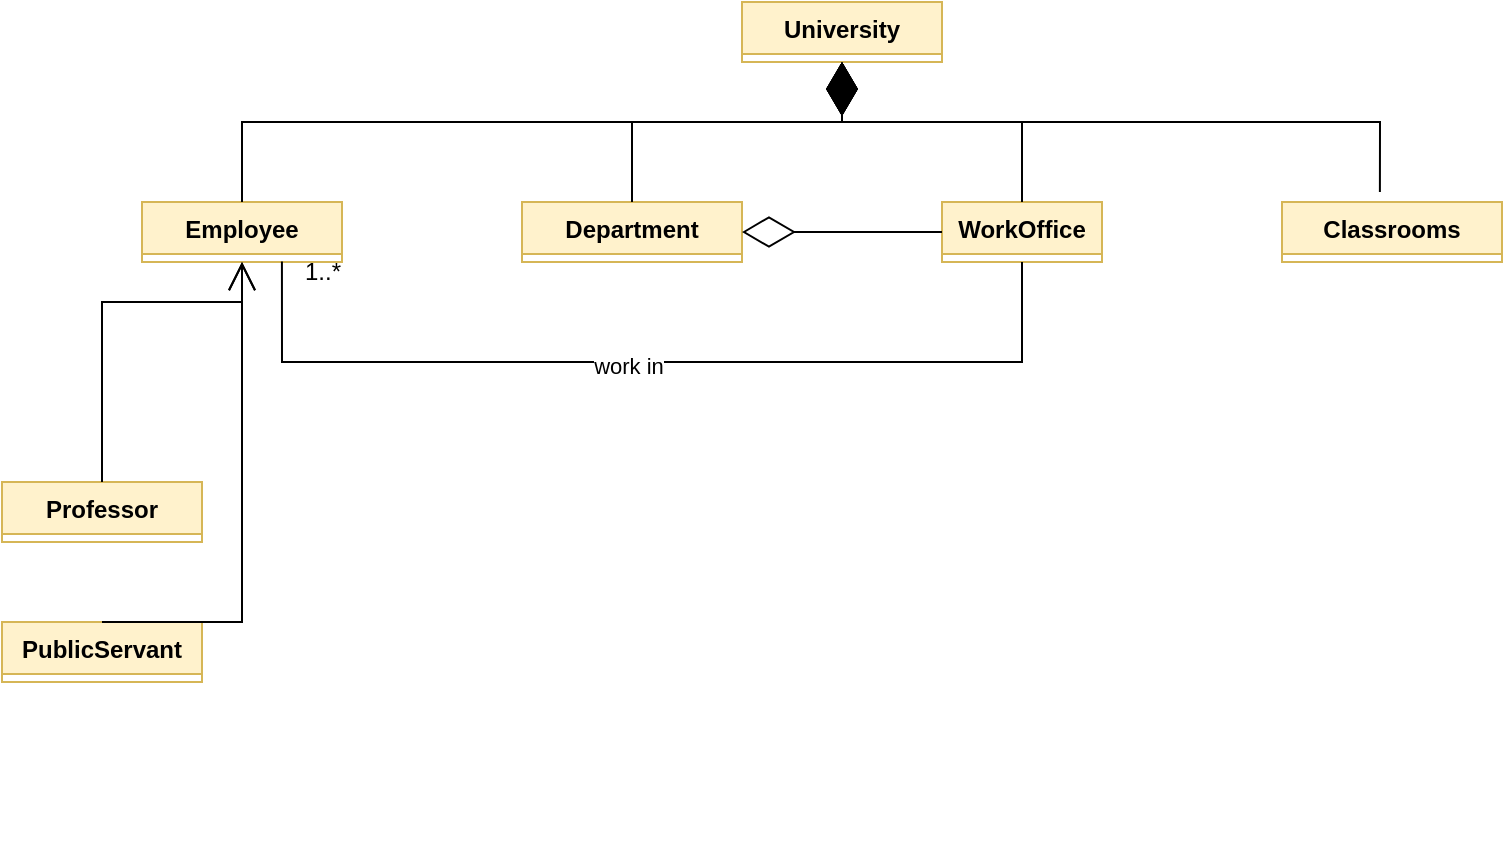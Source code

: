 <mxfile version="20.2.8" type="github">
  <diagram id="JnnBMhZuzzn10PE4n7MG" name="Page-1">
    <mxGraphModel dx="1963" dy="759" grid="1" gridSize="10" guides="1" tooltips="1" connect="1" arrows="1" fold="1" page="1" pageScale="1" pageWidth="850" pageHeight="1100" math="0" shadow="0">
      <root>
        <mxCell id="0" />
        <mxCell id="1" parent="0" />
        <mxCell id="Teb--H6-miCyJ5dyIGnO-4" style="edgeStyle=orthogonalEdgeStyle;rounded=0;orthogonalLoop=1;jettySize=auto;html=1;exitX=0.5;exitY=1;exitDx=0;exitDy=0;" edge="1" parent="1">
          <mxGeometry relative="1" as="geometry">
            <mxPoint x="100" y="70" as="sourcePoint" />
            <mxPoint x="100" y="70" as="targetPoint" />
          </mxGeometry>
        </mxCell>
        <mxCell id="Teb--H6-miCyJ5dyIGnO-5" style="edgeStyle=orthogonalEdgeStyle;rounded=0;orthogonalLoop=1;jettySize=auto;html=1;exitX=0.5;exitY=1;exitDx=0;exitDy=0;" edge="1" parent="1">
          <mxGeometry relative="1" as="geometry">
            <mxPoint x="100" y="150" as="sourcePoint" />
            <mxPoint x="100" y="150" as="targetPoint" />
          </mxGeometry>
        </mxCell>
        <mxCell id="Teb--H6-miCyJ5dyIGnO-9" style="edgeStyle=orthogonalEdgeStyle;rounded=0;orthogonalLoop=1;jettySize=auto;html=1;exitX=0.5;exitY=1;exitDx=0;exitDy=0;" edge="1" parent="1">
          <mxGeometry relative="1" as="geometry">
            <mxPoint x="110" y="80" as="sourcePoint" />
            <mxPoint x="110" y="80" as="targetPoint" />
          </mxGeometry>
        </mxCell>
        <mxCell id="Teb--H6-miCyJ5dyIGnO-10" style="edgeStyle=orthogonalEdgeStyle;rounded=0;orthogonalLoop=1;jettySize=auto;html=1;exitX=0.5;exitY=1;exitDx=0;exitDy=0;" edge="1" parent="1">
          <mxGeometry relative="1" as="geometry">
            <mxPoint x="110" y="160" as="sourcePoint" />
            <mxPoint x="110" y="160" as="targetPoint" />
          </mxGeometry>
        </mxCell>
        <mxCell id="Teb--H6-miCyJ5dyIGnO-14" style="edgeStyle=orthogonalEdgeStyle;rounded=0;orthogonalLoop=1;jettySize=auto;html=1;exitX=0.5;exitY=1;exitDx=0;exitDy=0;" edge="1" parent="1">
          <mxGeometry relative="1" as="geometry">
            <mxPoint x="120" y="90" as="sourcePoint" />
            <mxPoint x="120" y="90" as="targetPoint" />
          </mxGeometry>
        </mxCell>
        <mxCell id="Teb--H6-miCyJ5dyIGnO-15" style="edgeStyle=orthogonalEdgeStyle;rounded=0;orthogonalLoop=1;jettySize=auto;html=1;exitX=0.5;exitY=1;exitDx=0;exitDy=0;" edge="1" parent="1">
          <mxGeometry relative="1" as="geometry">
            <mxPoint x="120" y="170" as="sourcePoint" />
            <mxPoint x="120" y="170" as="targetPoint" />
          </mxGeometry>
        </mxCell>
        <mxCell id="Teb--H6-miCyJ5dyIGnO-19" style="edgeStyle=orthogonalEdgeStyle;rounded=0;orthogonalLoop=1;jettySize=auto;html=1;exitX=0.5;exitY=1;exitDx=0;exitDy=0;" edge="1" parent="1">
          <mxGeometry relative="1" as="geometry">
            <mxPoint x="130" y="100" as="sourcePoint" />
            <mxPoint x="130" y="100" as="targetPoint" />
          </mxGeometry>
        </mxCell>
        <mxCell id="Teb--H6-miCyJ5dyIGnO-20" style="edgeStyle=orthogonalEdgeStyle;rounded=0;orthogonalLoop=1;jettySize=auto;html=1;exitX=0.5;exitY=1;exitDx=0;exitDy=0;" edge="1" parent="1">
          <mxGeometry relative="1" as="geometry">
            <mxPoint x="130" y="180" as="sourcePoint" />
            <mxPoint x="130" y="180" as="targetPoint" />
          </mxGeometry>
        </mxCell>
        <mxCell id="Teb--H6-miCyJ5dyIGnO-24" style="edgeStyle=orthogonalEdgeStyle;rounded=0;orthogonalLoop=1;jettySize=auto;html=1;exitX=0.5;exitY=1;exitDx=0;exitDy=0;" edge="1" parent="1">
          <mxGeometry relative="1" as="geometry">
            <mxPoint x="365" y="320" as="sourcePoint" />
            <mxPoint x="365" y="320" as="targetPoint" />
          </mxGeometry>
        </mxCell>
        <mxCell id="Teb--H6-miCyJ5dyIGnO-25" style="edgeStyle=orthogonalEdgeStyle;rounded=0;orthogonalLoop=1;jettySize=auto;html=1;exitX=0.5;exitY=1;exitDx=0;exitDy=0;" edge="1" parent="1">
          <mxGeometry relative="1" as="geometry">
            <mxPoint x="365" y="400" as="sourcePoint" />
            <mxPoint x="365" y="400" as="targetPoint" />
          </mxGeometry>
        </mxCell>
        <mxCell id="Teb--H6-miCyJ5dyIGnO-29" style="edgeStyle=orthogonalEdgeStyle;rounded=0;orthogonalLoop=1;jettySize=auto;html=1;exitX=0.5;exitY=1;exitDx=0;exitDy=0;" edge="1" parent="1">
          <mxGeometry relative="1" as="geometry">
            <mxPoint x="140" y="430" as="sourcePoint" />
            <mxPoint x="140" y="430" as="targetPoint" />
          </mxGeometry>
        </mxCell>
        <mxCell id="Teb--H6-miCyJ5dyIGnO-30" style="edgeStyle=orthogonalEdgeStyle;rounded=0;orthogonalLoop=1;jettySize=auto;html=1;exitX=0.5;exitY=1;exitDx=0;exitDy=0;" edge="1" parent="1">
          <mxGeometry relative="1" as="geometry">
            <mxPoint x="180" y="380" as="sourcePoint" />
            <mxPoint x="180" y="380" as="targetPoint" />
          </mxGeometry>
        </mxCell>
        <mxCell id="Teb--H6-miCyJ5dyIGnO-34" style="edgeStyle=orthogonalEdgeStyle;rounded=0;orthogonalLoop=1;jettySize=auto;html=1;exitX=0.5;exitY=1;exitDx=0;exitDy=0;" edge="1" parent="1">
          <mxGeometry relative="1" as="geometry">
            <mxPoint x="550" y="99" as="sourcePoint" />
            <mxPoint x="550" y="99" as="targetPoint" />
          </mxGeometry>
        </mxCell>
        <mxCell id="Teb--H6-miCyJ5dyIGnO-35" style="edgeStyle=orthogonalEdgeStyle;rounded=0;orthogonalLoop=1;jettySize=auto;html=1;exitX=0.5;exitY=1;exitDx=0;exitDy=0;" edge="1" parent="1">
          <mxGeometry relative="1" as="geometry">
            <mxPoint x="550" y="179" as="sourcePoint" />
            <mxPoint x="550" y="179" as="targetPoint" />
          </mxGeometry>
        </mxCell>
        <mxCell id="Teb--H6-miCyJ5dyIGnO-37" value="University" style="swimlane;fontStyle=1;align=center;verticalAlign=top;childLayout=stackLayout;horizontal=1;startSize=26;horizontalStack=0;resizeParent=1;resizeParentMax=0;resizeLast=0;collapsible=1;marginBottom=0;fillColor=#fff2cc;strokeColor=#d6b656;" vertex="1" collapsed="1" parent="1">
          <mxGeometry x="360" y="10" width="100" height="30" as="geometry">
            <mxRectangle x="320" width="160" height="86" as="alternateBounds" />
          </mxGeometry>
        </mxCell>
        <mxCell id="Teb--H6-miCyJ5dyIGnO-38" value="+ field: type" style="text;strokeColor=none;fillColor=none;align=left;verticalAlign=top;spacingLeft=4;spacingRight=4;overflow=hidden;rotatable=0;points=[[0,0.5],[1,0.5]];portConstraint=eastwest;" vertex="1" parent="Teb--H6-miCyJ5dyIGnO-37">
          <mxGeometry y="26" width="160" height="26" as="geometry" />
        </mxCell>
        <mxCell id="Teb--H6-miCyJ5dyIGnO-39" value="" style="line;strokeWidth=1;fillColor=none;align=left;verticalAlign=middle;spacingTop=-1;spacingLeft=3;spacingRight=3;rotatable=0;labelPosition=right;points=[];portConstraint=eastwest;strokeColor=inherit;" vertex="1" parent="Teb--H6-miCyJ5dyIGnO-37">
          <mxGeometry y="52" width="160" height="8" as="geometry" />
        </mxCell>
        <mxCell id="Teb--H6-miCyJ5dyIGnO-40" value="+ method(type): type" style="text;strokeColor=none;fillColor=none;align=left;verticalAlign=top;spacingLeft=4;spacingRight=4;overflow=hidden;rotatable=0;points=[[0,0.5],[1,0.5]];portConstraint=eastwest;" vertex="1" parent="Teb--H6-miCyJ5dyIGnO-37">
          <mxGeometry y="60" width="160" height="26" as="geometry" />
        </mxCell>
        <mxCell id="Teb--H6-miCyJ5dyIGnO-41" value="Classrooms" style="swimlane;fontStyle=1;align=center;verticalAlign=top;childLayout=stackLayout;horizontal=1;startSize=26;horizontalStack=0;resizeParent=1;resizeParentMax=0;resizeLast=0;collapsible=1;marginBottom=0;fillColor=#fff2cc;strokeColor=#d6b656;" vertex="1" collapsed="1" parent="1">
          <mxGeometry x="630" y="110" width="110" height="30" as="geometry">
            <mxRectangle x="40" y="140" width="160" height="86" as="alternateBounds" />
          </mxGeometry>
        </mxCell>
        <mxCell id="Teb--H6-miCyJ5dyIGnO-42" value="+ field: type" style="text;strokeColor=none;fillColor=none;align=left;verticalAlign=top;spacingLeft=4;spacingRight=4;overflow=hidden;rotatable=0;points=[[0,0.5],[1,0.5]];portConstraint=eastwest;" vertex="1" parent="Teb--H6-miCyJ5dyIGnO-41">
          <mxGeometry y="26" width="160" height="26" as="geometry" />
        </mxCell>
        <mxCell id="Teb--H6-miCyJ5dyIGnO-43" value="" style="line;strokeWidth=1;fillColor=none;align=left;verticalAlign=middle;spacingTop=-1;spacingLeft=3;spacingRight=3;rotatable=0;labelPosition=right;points=[];portConstraint=eastwest;strokeColor=inherit;" vertex="1" parent="Teb--H6-miCyJ5dyIGnO-41">
          <mxGeometry y="52" width="160" height="8" as="geometry" />
        </mxCell>
        <mxCell id="Teb--H6-miCyJ5dyIGnO-44" value="+ method(type): type" style="text;strokeColor=none;fillColor=none;align=left;verticalAlign=top;spacingLeft=4;spacingRight=4;overflow=hidden;rotatable=0;points=[[0,0.5],[1,0.5]];portConstraint=eastwest;" vertex="1" parent="Teb--H6-miCyJ5dyIGnO-41">
          <mxGeometry y="60" width="160" height="26" as="geometry" />
        </mxCell>
        <mxCell id="Teb--H6-miCyJ5dyIGnO-45" value="Department" style="swimlane;fontStyle=1;align=center;verticalAlign=top;childLayout=stackLayout;horizontal=1;startSize=26;horizontalStack=0;resizeParent=1;resizeParentMax=0;resizeLast=0;collapsible=1;marginBottom=0;fillColor=#fff2cc;strokeColor=#d6b656;" vertex="1" collapsed="1" parent="1">
          <mxGeometry x="250" y="110" width="110" height="30" as="geometry">
            <mxRectangle x="310" y="140" width="160" height="80" as="alternateBounds" />
          </mxGeometry>
        </mxCell>
        <mxCell id="Teb--H6-miCyJ5dyIGnO-46" value="+ field: type" style="text;strokeColor=none;fillColor=none;align=left;verticalAlign=top;spacingLeft=4;spacingRight=4;overflow=hidden;rotatable=0;points=[[0,0.5],[1,0.5]];portConstraint=eastwest;" vertex="1" parent="Teb--H6-miCyJ5dyIGnO-45">
          <mxGeometry y="26" width="160" height="26" as="geometry" />
        </mxCell>
        <mxCell id="Teb--H6-miCyJ5dyIGnO-47" value="" style="line;strokeWidth=1;fillColor=none;align=left;verticalAlign=middle;spacingTop=-1;spacingLeft=3;spacingRight=3;rotatable=0;labelPosition=right;points=[];portConstraint=eastwest;strokeColor=inherit;" vertex="1" parent="Teb--H6-miCyJ5dyIGnO-45">
          <mxGeometry y="52" width="160" height="8" as="geometry" />
        </mxCell>
        <mxCell id="Teb--H6-miCyJ5dyIGnO-48" value="+ method(type): type" style="text;strokeColor=none;fillColor=none;align=left;verticalAlign=top;spacingLeft=4;spacingRight=4;overflow=hidden;rotatable=0;points=[[0,0.5],[1,0.5]];portConstraint=eastwest;" vertex="1" parent="Teb--H6-miCyJ5dyIGnO-45">
          <mxGeometry y="60" width="160" height="20" as="geometry" />
        </mxCell>
        <mxCell id="Teb--H6-miCyJ5dyIGnO-49" value="WorkOffice" style="swimlane;fontStyle=1;align=center;verticalAlign=top;childLayout=stackLayout;horizontal=1;startSize=26;horizontalStack=0;resizeParent=1;resizeParentMax=0;resizeLast=0;collapsible=1;marginBottom=0;fillColor=#fff2cc;strokeColor=#d6b656;" vertex="1" collapsed="1" parent="1">
          <mxGeometry x="460" y="110" width="80" height="30" as="geometry">
            <mxRectangle x="310" y="320" width="160" height="86" as="alternateBounds" />
          </mxGeometry>
        </mxCell>
        <mxCell id="Teb--H6-miCyJ5dyIGnO-50" value="+ field: type" style="text;strokeColor=none;fillColor=none;align=left;verticalAlign=top;spacingLeft=4;spacingRight=4;overflow=hidden;rotatable=0;points=[[0,0.5],[1,0.5]];portConstraint=eastwest;" vertex="1" parent="Teb--H6-miCyJ5dyIGnO-49">
          <mxGeometry y="26" width="160" height="26" as="geometry" />
        </mxCell>
        <mxCell id="Teb--H6-miCyJ5dyIGnO-51" value="" style="line;strokeWidth=1;fillColor=none;align=left;verticalAlign=middle;spacingTop=-1;spacingLeft=3;spacingRight=3;rotatable=0;labelPosition=right;points=[];portConstraint=eastwest;strokeColor=inherit;" vertex="1" parent="Teb--H6-miCyJ5dyIGnO-49">
          <mxGeometry y="52" width="160" height="8" as="geometry" />
        </mxCell>
        <mxCell id="Teb--H6-miCyJ5dyIGnO-52" value="+ method(type): type" style="text;strokeColor=none;fillColor=none;align=left;verticalAlign=top;spacingLeft=4;spacingRight=4;overflow=hidden;rotatable=0;points=[[0,0.5],[1,0.5]];portConstraint=eastwest;" vertex="1" parent="Teb--H6-miCyJ5dyIGnO-49">
          <mxGeometry y="60" width="160" height="26" as="geometry" />
        </mxCell>
        <mxCell id="Teb--H6-miCyJ5dyIGnO-53" value="Professor" style="swimlane;fontStyle=1;align=center;verticalAlign=top;childLayout=stackLayout;horizontal=1;startSize=26;horizontalStack=0;resizeParent=1;resizeParentMax=0;resizeLast=0;collapsible=1;marginBottom=0;fillColor=#fff2cc;strokeColor=#d6b656;" vertex="1" collapsed="1" parent="1">
          <mxGeometry x="-10" y="250" width="100" height="30" as="geometry">
            <mxRectangle x="630" y="300" width="160" height="86" as="alternateBounds" />
          </mxGeometry>
        </mxCell>
        <mxCell id="Teb--H6-miCyJ5dyIGnO-54" value="+ field: type" style="text;strokeColor=none;fillColor=none;align=left;verticalAlign=top;spacingLeft=4;spacingRight=4;overflow=hidden;rotatable=0;points=[[0,0.5],[1,0.5]];portConstraint=eastwest;" vertex="1" parent="Teb--H6-miCyJ5dyIGnO-53">
          <mxGeometry y="26" width="160" height="26" as="geometry" />
        </mxCell>
        <mxCell id="Teb--H6-miCyJ5dyIGnO-55" value="" style="line;strokeWidth=1;fillColor=none;align=left;verticalAlign=middle;spacingTop=-1;spacingLeft=3;spacingRight=3;rotatable=0;labelPosition=right;points=[];portConstraint=eastwest;strokeColor=inherit;" vertex="1" parent="Teb--H6-miCyJ5dyIGnO-53">
          <mxGeometry y="52" width="160" height="8" as="geometry" />
        </mxCell>
        <mxCell id="Teb--H6-miCyJ5dyIGnO-56" value="+ method(type): type" style="text;strokeColor=none;fillColor=none;align=left;verticalAlign=top;spacingLeft=4;spacingRight=4;overflow=hidden;rotatable=0;points=[[0,0.5],[1,0.5]];portConstraint=eastwest;" vertex="1" parent="Teb--H6-miCyJ5dyIGnO-53">
          <mxGeometry y="60" width="160" height="26" as="geometry" />
        </mxCell>
        <mxCell id="Teb--H6-miCyJ5dyIGnO-62" value="Employee" style="swimlane;fontStyle=1;align=center;verticalAlign=top;childLayout=stackLayout;horizontal=1;startSize=26;horizontalStack=0;resizeParent=1;resizeParentMax=0;resizeLast=0;collapsible=1;marginBottom=0;fillColor=#fff2cc;strokeColor=#d6b656;" vertex="1" collapsed="1" parent="1">
          <mxGeometry x="60" y="110" width="100" height="30" as="geometry">
            <mxRectangle x="660" y="130" width="160" height="86" as="alternateBounds" />
          </mxGeometry>
        </mxCell>
        <mxCell id="Teb--H6-miCyJ5dyIGnO-63" value="+ field: type" style="text;strokeColor=none;fillColor=none;align=left;verticalAlign=top;spacingLeft=4;spacingRight=4;overflow=hidden;rotatable=0;points=[[0,0.5],[1,0.5]];portConstraint=eastwest;" vertex="1" parent="Teb--H6-miCyJ5dyIGnO-62">
          <mxGeometry y="26" width="160" height="26" as="geometry" />
        </mxCell>
        <mxCell id="Teb--H6-miCyJ5dyIGnO-64" value="" style="line;strokeWidth=1;fillColor=none;align=left;verticalAlign=middle;spacingTop=-1;spacingLeft=3;spacingRight=3;rotatable=0;labelPosition=right;points=[];portConstraint=eastwest;strokeColor=inherit;" vertex="1" parent="Teb--H6-miCyJ5dyIGnO-62">
          <mxGeometry y="52" width="160" height="8" as="geometry" />
        </mxCell>
        <mxCell id="Teb--H6-miCyJ5dyIGnO-65" value="+ method(type): type" style="text;strokeColor=none;fillColor=none;align=left;verticalAlign=top;spacingLeft=4;spacingRight=4;overflow=hidden;rotatable=0;points=[[0,0.5],[1,0.5]];portConstraint=eastwest;" vertex="1" parent="Teb--H6-miCyJ5dyIGnO-62">
          <mxGeometry y="60" width="160" height="26" as="geometry" />
        </mxCell>
        <mxCell id="Teb--H6-miCyJ5dyIGnO-99" value="1..*" style="text;html=1;align=center;verticalAlign=middle;resizable=0;points=[];autosize=1;strokeColor=none;fillColor=none;fontColor=#000000;" vertex="1" parent="Teb--H6-miCyJ5dyIGnO-62">
          <mxGeometry x="70" y="20" width="40" height="30" as="geometry" />
        </mxCell>
        <mxCell id="Teb--H6-miCyJ5dyIGnO-71" value="PublicServant&#xa;" style="swimlane;fontStyle=1;align=center;verticalAlign=top;childLayout=stackLayout;horizontal=1;startSize=26;horizontalStack=0;resizeParent=1;resizeParentMax=0;resizeLast=0;collapsible=1;marginBottom=0;labelBackgroundColor=none;strokeColor=#D6B656;fontColor=#000000;fillColor=#FFF2CC;" vertex="1" collapsed="1" parent="1">
          <mxGeometry x="-10" y="320" width="100" height="30" as="geometry">
            <mxRectangle x="340" y="220" width="160" height="86" as="alternateBounds" />
          </mxGeometry>
        </mxCell>
        <mxCell id="Teb--H6-miCyJ5dyIGnO-72" value="+ field: type" style="text;strokeColor=none;fillColor=none;align=left;verticalAlign=top;spacingLeft=4;spacingRight=4;overflow=hidden;rotatable=0;points=[[0,0.5],[1,0.5]];portConstraint=eastwest;labelBackgroundColor=#FFD966;fontColor=#FFD966;" vertex="1" parent="Teb--H6-miCyJ5dyIGnO-71">
          <mxGeometry y="26" width="160" height="26" as="geometry" />
        </mxCell>
        <mxCell id="Teb--H6-miCyJ5dyIGnO-73" value="" style="line;strokeWidth=1;fillColor=none;align=left;verticalAlign=middle;spacingTop=-1;spacingLeft=3;spacingRight=3;rotatable=0;labelPosition=right;points=[];portConstraint=eastwest;strokeColor=inherit;labelBackgroundColor=#FFD966;fontColor=#FFD966;" vertex="1" parent="Teb--H6-miCyJ5dyIGnO-71">
          <mxGeometry y="52" width="160" height="8" as="geometry" />
        </mxCell>
        <mxCell id="Teb--H6-miCyJ5dyIGnO-74" value="+ method(type): type" style="text;strokeColor=none;fillColor=none;align=left;verticalAlign=top;spacingLeft=4;spacingRight=4;overflow=hidden;rotatable=0;points=[[0,0.5],[1,0.5]];portConstraint=eastwest;labelBackgroundColor=#FFD966;fontColor=#FFD966;" vertex="1" parent="Teb--H6-miCyJ5dyIGnO-71">
          <mxGeometry y="60" width="160" height="26" as="geometry" />
        </mxCell>
        <mxCell id="Teb--H6-miCyJ5dyIGnO-75" value="" style="endArrow=diamondThin;endFill=0;endSize=24;html=1;rounded=0;fontColor=#000000;entryX=0.5;entryY=1;entryDx=0;entryDy=0;exitX=0.5;exitY=0;exitDx=0;exitDy=0;" edge="1" parent="1" source="Teb--H6-miCyJ5dyIGnO-45" target="Teb--H6-miCyJ5dyIGnO-37">
          <mxGeometry width="160" relative="1" as="geometry">
            <mxPoint x="320" y="60" as="sourcePoint" />
            <mxPoint x="480" y="60" as="targetPoint" />
            <Array as="points">
              <mxPoint x="305" y="70" />
              <mxPoint x="410" y="70" />
            </Array>
          </mxGeometry>
        </mxCell>
        <mxCell id="Teb--H6-miCyJ5dyIGnO-76" value="" style="endArrow=diamondThin;endFill=0;endSize=24;html=1;rounded=0;fontColor=#000000;exitX=0.5;exitY=0;exitDx=0;exitDy=0;" edge="1" parent="1" source="Teb--H6-miCyJ5dyIGnO-49">
          <mxGeometry width="160" relative="1" as="geometry">
            <mxPoint x="440" y="70" as="sourcePoint" />
            <mxPoint x="410" y="40" as="targetPoint" />
            <Array as="points">
              <mxPoint x="500" y="70" />
              <mxPoint x="410" y="70" />
            </Array>
          </mxGeometry>
        </mxCell>
        <mxCell id="Teb--H6-miCyJ5dyIGnO-77" value="" style="endArrow=diamondThin;endFill=0;endSize=24;html=1;rounded=0;fontColor=#000000;exitX=0.445;exitY=-0.167;exitDx=0;exitDy=0;exitPerimeter=0;" edge="1" parent="1" source="Teb--H6-miCyJ5dyIGnO-41">
          <mxGeometry width="160" relative="1" as="geometry">
            <mxPoint x="530" y="50" as="sourcePoint" />
            <mxPoint x="410" y="40" as="targetPoint" />
            <Array as="points">
              <mxPoint x="679" y="70" />
              <mxPoint x="410" y="70" />
            </Array>
          </mxGeometry>
        </mxCell>
        <mxCell id="Teb--H6-miCyJ5dyIGnO-78" value="" style="endArrow=diamondThin;endFill=0;endSize=24;html=1;rounded=0;fontColor=#000000;exitX=0.5;exitY=0;exitDx=0;exitDy=0;" edge="1" parent="1" source="Teb--H6-miCyJ5dyIGnO-62">
          <mxGeometry width="160" relative="1" as="geometry">
            <mxPoint x="250" y="40" as="sourcePoint" />
            <mxPoint x="410" y="40" as="targetPoint" />
            <Array as="points">
              <mxPoint x="110" y="70" />
              <mxPoint x="410" y="70" />
            </Array>
          </mxGeometry>
        </mxCell>
        <mxCell id="Teb--H6-miCyJ5dyIGnO-79" value="" style="endArrow=diamondThin;endFill=0;endSize=24;html=1;rounded=0;fontColor=#000000;exitX=0;exitY=0.5;exitDx=0;exitDy=0;entryX=1;entryY=0.5;entryDx=0;entryDy=0;" edge="1" parent="1" source="Teb--H6-miCyJ5dyIGnO-49" target="Teb--H6-miCyJ5dyIGnO-45">
          <mxGeometry width="160" relative="1" as="geometry">
            <mxPoint x="320" y="160" as="sourcePoint" />
            <mxPoint x="370" y="120" as="targetPoint" />
          </mxGeometry>
        </mxCell>
        <mxCell id="Teb--H6-miCyJ5dyIGnO-81" value="" style="endArrow=open;endFill=1;endSize=12;html=1;rounded=0;fontColor=#000000;exitX=0.5;exitY=0;exitDx=0;exitDy=0;entryX=0.5;entryY=1;entryDx=0;entryDy=0;" edge="1" parent="1" source="Teb--H6-miCyJ5dyIGnO-53" target="Teb--H6-miCyJ5dyIGnO-62">
          <mxGeometry width="160" relative="1" as="geometry">
            <mxPoint x="340" y="260" as="sourcePoint" />
            <mxPoint x="500" y="260" as="targetPoint" />
            <Array as="points">
              <mxPoint x="40" y="160" />
              <mxPoint x="110" y="160" />
            </Array>
          </mxGeometry>
        </mxCell>
        <mxCell id="Teb--H6-miCyJ5dyIGnO-82" value="" style="endArrow=open;endFill=1;endSize=12;html=1;rounded=0;fontColor=#000000;exitX=0.5;exitY=0;exitDx=0;exitDy=0;" edge="1" parent="1" source="Teb--H6-miCyJ5dyIGnO-71">
          <mxGeometry width="160" relative="1" as="geometry">
            <mxPoint x="340" y="260" as="sourcePoint" />
            <mxPoint x="110" y="140" as="targetPoint" />
            <Array as="points">
              <mxPoint x="110" y="320" />
              <mxPoint x="110" y="200" />
              <mxPoint x="110" y="160" />
            </Array>
          </mxGeometry>
        </mxCell>
        <mxCell id="Teb--H6-miCyJ5dyIGnO-97" value="" style="endArrow=diamondThin;endFill=1;endSize=24;html=1;rounded=0;fontColor=#000000;exitX=0.5;exitY=0;exitDx=0;exitDy=0;" edge="1" parent="1" source="Teb--H6-miCyJ5dyIGnO-45">
          <mxGeometry width="160" relative="1" as="geometry">
            <mxPoint x="340" y="260" as="sourcePoint" />
            <mxPoint x="410" y="40" as="targetPoint" />
            <Array as="points">
              <mxPoint x="305" y="70" />
              <mxPoint x="410" y="70" />
            </Array>
          </mxGeometry>
        </mxCell>
        <mxCell id="Teb--H6-miCyJ5dyIGnO-100" value="1..*" style="text;html=1;align=center;verticalAlign=middle;resizable=0;points=[];autosize=1;strokeColor=none;fillColor=none;fontColor=#000000;" vertex="1" parent="1">
          <mxGeometry x="130" y="130" width="40" height="30" as="geometry" />
        </mxCell>
        <mxCell id="Teb--H6-miCyJ5dyIGnO-105" value="" style="endArrow=none;html=1;rounded=0;fontColor=#000000;exitX=-0.001;exitY=0.327;exitDx=0;exitDy=0;exitPerimeter=0;entryX=0.5;entryY=1;entryDx=0;entryDy=0;" edge="1" parent="1" source="Teb--H6-miCyJ5dyIGnO-100" target="Teb--H6-miCyJ5dyIGnO-49">
          <mxGeometry width="50" height="50" relative="1" as="geometry">
            <mxPoint x="350" y="90" as="sourcePoint" />
            <mxPoint x="400" y="40" as="targetPoint" />
            <Array as="points">
              <mxPoint x="130" y="190" />
              <mxPoint x="500" y="190" />
            </Array>
          </mxGeometry>
        </mxCell>
        <mxCell id="Teb--H6-miCyJ5dyIGnO-106" value="work in" style="edgeLabel;html=1;align=center;verticalAlign=middle;resizable=0;points=[];fontColor=#000000;" vertex="1" connectable="0" parent="Teb--H6-miCyJ5dyIGnO-105">
          <mxGeometry x="-0.051" y="-2" relative="1" as="geometry">
            <mxPoint as="offset" />
          </mxGeometry>
        </mxCell>
      </root>
    </mxGraphModel>
  </diagram>
</mxfile>
